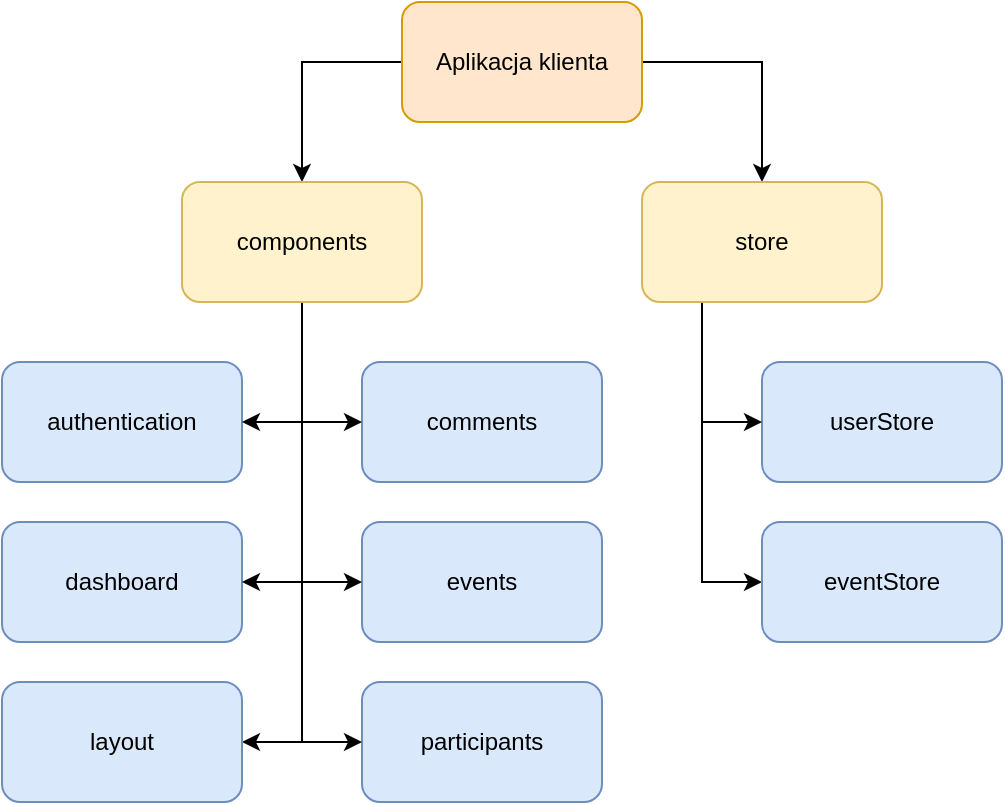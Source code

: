 <mxfile version="13.3.5" type="device"><diagram id="QicntM3u3QO1auLXnYjO" name="Page-1"><mxGraphModel dx="1027" dy="555" grid="1" gridSize="10" guides="1" tooltips="1" connect="1" arrows="1" fold="1" page="1" pageScale="1" pageWidth="600" pageHeight="470" math="0" shadow="0"><root><mxCell id="0"/><mxCell id="1" parent="0"/><mxCell id="9I99PZt2hTiIHgBYvKeZ-16" value="" style="edgeStyle=orthogonalEdgeStyle;rounded=0;orthogonalLoop=1;jettySize=auto;html=1;" parent="1" source="9I99PZt2hTiIHgBYvKeZ-1" target="9I99PZt2hTiIHgBYvKeZ-2" edge="1"><mxGeometry relative="1" as="geometry"><mxPoint x="440" y="60" as="targetPoint"/><Array as="points"><mxPoint x="420" y="60"/></Array></mxGeometry></mxCell><mxCell id="9I99PZt2hTiIHgBYvKeZ-17" style="edgeStyle=orthogonalEdgeStyle;rounded=0;orthogonalLoop=1;jettySize=auto;html=1;" parent="1" source="9I99PZt2hTiIHgBYvKeZ-1" target="9I99PZt2hTiIHgBYvKeZ-4" edge="1"><mxGeometry relative="1" as="geometry"><Array as="points"><mxPoint x="190" y="60"/></Array></mxGeometry></mxCell><mxCell id="9I99PZt2hTiIHgBYvKeZ-1" value="Aplikacja klienta" style="rounded=1;whiteSpace=wrap;html=1;fillColor=#ffe6cc;strokeColor=#d79b00;" parent="1" vertex="1"><mxGeometry x="240" y="30" width="120" height="60" as="geometry"/></mxCell><mxCell id="9I99PZt2hTiIHgBYvKeZ-30" style="edgeStyle=orthogonalEdgeStyle;rounded=0;orthogonalLoop=1;jettySize=auto;html=1;exitX=0.25;exitY=1;exitDx=0;exitDy=0;entryX=0;entryY=0.5;entryDx=0;entryDy=0;" parent="1" source="9I99PZt2hTiIHgBYvKeZ-2" target="9I99PZt2hTiIHgBYvKeZ-28" edge="1"><mxGeometry relative="1" as="geometry"><Array as="points"><mxPoint x="390" y="320"/></Array></mxGeometry></mxCell><mxCell id="9I99PZt2hTiIHgBYvKeZ-2" value="store" style="rounded=1;whiteSpace=wrap;html=1;fillColor=#fff2cc;strokeColor=#d6b656;" parent="1" vertex="1"><mxGeometry x="360" y="120" width="120" height="60" as="geometry"/></mxCell><mxCell id="9I99PZt2hTiIHgBYvKeZ-34" style="edgeStyle=orthogonalEdgeStyle;rounded=0;orthogonalLoop=1;jettySize=auto;html=1;" parent="1" source="9I99PZt2hTiIHgBYvKeZ-4" target="9I99PZt2hTiIHgBYvKeZ-33" edge="1"><mxGeometry relative="1" as="geometry"><Array as="points"><mxPoint x="190" y="320"/><mxPoint x="190" y="320"/></Array></mxGeometry></mxCell><mxCell id="9I99PZt2hTiIHgBYvKeZ-4" value="components" style="rounded=1;whiteSpace=wrap;html=1;fillColor=#fff2cc;strokeColor=#d6b656;" parent="1" vertex="1"><mxGeometry x="130" y="120" width="120" height="60" as="geometry"/></mxCell><mxCell id="9I99PZt2hTiIHgBYvKeZ-5" value="userStore" style="rounded=1;whiteSpace=wrap;html=1;fillColor=#dae8fc;strokeColor=#6c8ebf;" parent="1" vertex="1"><mxGeometry x="420" y="210" width="120" height="60" as="geometry"/></mxCell><mxCell id="9I99PZt2hTiIHgBYvKeZ-9" value="authentication" style="rounded=1;whiteSpace=wrap;html=1;fillColor=#dae8fc;strokeColor=#6c8ebf;" parent="1" vertex="1"><mxGeometry x="40" y="210" width="120" height="60" as="geometry"/></mxCell><mxCell id="9I99PZt2hTiIHgBYvKeZ-10" value="comments" style="rounded=1;whiteSpace=wrap;html=1;fillColor=#dae8fc;strokeColor=#6c8ebf;" parent="1" vertex="1"><mxGeometry x="220" y="210" width="120" height="60" as="geometry"/></mxCell><mxCell id="9I99PZt2hTiIHgBYvKeZ-11" value="dashboard" style="rounded=1;whiteSpace=wrap;html=1;fillColor=#dae8fc;strokeColor=#6c8ebf;" parent="1" vertex="1"><mxGeometry x="40" y="290" width="120" height="60" as="geometry"/></mxCell><mxCell id="9I99PZt2hTiIHgBYvKeZ-12" value="events" style="rounded=1;whiteSpace=wrap;html=1;fillColor=#dae8fc;strokeColor=#6c8ebf;" parent="1" vertex="1"><mxGeometry x="220" y="290" width="120" height="60" as="geometry"/></mxCell><mxCell id="9I99PZt2hTiIHgBYvKeZ-28" value="eventStore" style="rounded=1;whiteSpace=wrap;html=1;fillColor=#dae8fc;strokeColor=#6c8ebf;" parent="1" vertex="1"><mxGeometry x="420" y="290" width="120" height="60" as="geometry"/></mxCell><mxCell id="9I99PZt2hTiIHgBYvKeZ-32" value="" style="endArrow=classic;html=1;entryX=0;entryY=0.5;entryDx=0;entryDy=0;" parent="1" target="9I99PZt2hTiIHgBYvKeZ-5" edge="1"><mxGeometry width="50" height="50" relative="1" as="geometry"><mxPoint x="390" y="240" as="sourcePoint"/><mxPoint x="270" y="210" as="targetPoint"/><Array as="points"/></mxGeometry></mxCell><mxCell id="9I99PZt2hTiIHgBYvKeZ-33" value="layout" style="rounded=1;whiteSpace=wrap;html=1;fillColor=#dae8fc;strokeColor=#6c8ebf;" parent="1" vertex="1"><mxGeometry x="40" y="370" width="120" height="60" as="geometry"/></mxCell><mxCell id="9I99PZt2hTiIHgBYvKeZ-37" value="" style="endArrow=classic;html=1;entryX=1;entryY=0.5;entryDx=0;entryDy=0;" parent="1" edge="1"><mxGeometry width="50" height="50" relative="1" as="geometry"><mxPoint x="190" y="240" as="sourcePoint"/><mxPoint x="160" y="240" as="targetPoint"/><Array as="points"/></mxGeometry></mxCell><mxCell id="9I99PZt2hTiIHgBYvKeZ-38" value="" style="endArrow=classic;html=1;entryX=0;entryY=0.5;entryDx=0;entryDy=0;" parent="1" target="9I99PZt2hTiIHgBYvKeZ-10" edge="1"><mxGeometry width="50" height="50" relative="1" as="geometry"><mxPoint x="190" y="240" as="sourcePoint"/><mxPoint x="170" y="275" as="targetPoint"/><Array as="points"/></mxGeometry></mxCell><mxCell id="9I99PZt2hTiIHgBYvKeZ-39" value="" style="endArrow=classic;html=1;entryX=1;entryY=0.5;entryDx=0;entryDy=0;" parent="1" target="9I99PZt2hTiIHgBYvKeZ-11" edge="1"><mxGeometry width="50" height="50" relative="1" as="geometry"><mxPoint x="190" y="320" as="sourcePoint"/><mxPoint x="170" y="250" as="targetPoint"/><Array as="points"/></mxGeometry></mxCell><mxCell id="9I99PZt2hTiIHgBYvKeZ-40" value="" style="endArrow=classic;html=1;entryX=0;entryY=0.5;entryDx=0;entryDy=0;" parent="1" target="9I99PZt2hTiIHgBYvKeZ-12" edge="1"><mxGeometry width="50" height="50" relative="1" as="geometry"><mxPoint x="190" y="320" as="sourcePoint"/><mxPoint x="220" y="240" as="targetPoint"/><Array as="points"/></mxGeometry></mxCell><mxCell id="0jHIl1XzkzF3kdVjAZRv-1" value="participants" style="rounded=1;whiteSpace=wrap;html=1;fillColor=#dae8fc;strokeColor=#6c8ebf;" vertex="1" parent="1"><mxGeometry x="220" y="370" width="120" height="60" as="geometry"/></mxCell><mxCell id="0jHIl1XzkzF3kdVjAZRv-3" value="" style="endArrow=classic;html=1;entryX=0;entryY=0.5;entryDx=0;entryDy=0;" edge="1" parent="1" target="0jHIl1XzkzF3kdVjAZRv-1"><mxGeometry width="50" height="50" relative="1" as="geometry"><mxPoint x="190" y="400" as="sourcePoint"/><mxPoint x="230" y="330" as="targetPoint"/><Array as="points"><mxPoint x="210" y="400"/></Array></mxGeometry></mxCell></root></mxGraphModel></diagram></mxfile>